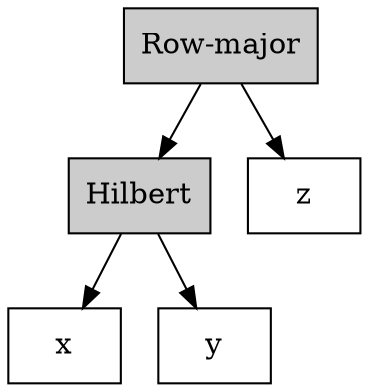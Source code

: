 digraph G {
  node [ shape="rectangle" style="filled" fillcolor="#FFFFFF" ]

  R0 -> H1
  R0 -> z
  H1 -> x
  H1 -> y

  R0 [ label="Row-major" fillcolor="#CCCCCC" ]
  H1 [ label="Hilbert" fillcolor="#CCCCCC" ]
}
